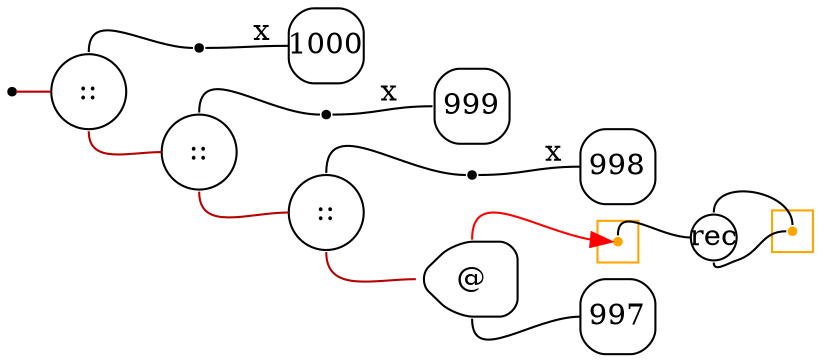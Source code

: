 digraph G {
  rankdir=LR;
  edge[arrowhead=none,arrowtail=none];
  node[fixedsize=true,shape=circle]
  size="12.133333333333333,4.987468750000001";
  labeldistance=0;
  nodesep=.175;
  ranksep=.175;

 nd1[shape=point];
   nd14[label="1000",tooltip="nd14-ConstGraph",style=rounded,orientation=90,shape=square,color="#000000"];
 nd42[label="::",tooltip="nd42-BinOpGraph",style=rounded,color="#000000"];
 nd59[label=" ",tooltip="nd59-ContractGraph",style=rounded,orientation=90,shape=point];
   nd111[label="999",tooltip="nd111-ConstGraph",style=rounded,orientation=90,shape=square,color="#000000"];
 nd84[label="::",tooltip="nd84-BinOpGraph",style=rounded,color="#000000"];
 nd92[label=" ",tooltip="nd92-ContractGraph",style=rounded,orientation=90,shape=point];
   nd156[label="998",tooltip="nd156-ConstGraph",style=rounded,orientation=90,shape=square,color="#000000"];
 nd129[label="::",tooltip="nd129-BinOpGraph",style=rounded,color="#000000"];
 nd130[label="@",tooltip="nd130-AppGraph",style=rounded,orientation=90,shape=house,color="#000000"];
 nd137[label=" ",tooltip="nd137-ContractGraph",style=rounded,orientation=90,shape=point];
   nd201[label="997",tooltip="nd201-ConstGraph",style=rounded,orientation=90,shape=square,color="#000000"];
 subgraph cluster_nd162 {
   graph[style=fill,color="orange"];ndcluster_nd162[tooltip="nd162",orientation=90,shape=point,color="orange"];
 };
 nd203[label="rec",tooltip="nd203-RecurGraph",style=rounded,width=.3,height=.3,color="#000000"];
   subgraph cluster_nd207 {
     graph[style=fill,color="orange"];ndcluster_nd207[tooltip="nd207",orientation=90,shape=point,color="orange"];
   };

  nd42->nd59[tailport=n,headport=w];
  nd1->nd42[label="",tailport=e,headport=w,color="#b70000",arrowhead=none,arrowtail=none];
  nd59->nd14[label="x",tailport=e,headport=w];
  nd84->nd92[tailport=n,headport=w];
  nd42->nd84[label="",tailport=s,headport=w,color="#b70000",arrowhead=none,arrowtail=none];
  nd92->nd111[label="x",tailport=e,headport=w];
  nd130->ndcluster_nd162[tailport=n,headport=w,color=red,arrowhead=normal];
  nd130->nd201[tailport=s,headport=w];
  nd129->nd130[tailport=s,headport=w,color="#b70000",arrowhead=none,arrowtail=none];
  nd129->nd137[tailport=n,headport=w];
  nd84->nd129[label="",tailport=s,headport=w,color="#b70000",arrowhead=none,arrowtail=none];
  nd137->nd156[label="x",tailport=e,headport=w];
  ndcluster_nd162->nd203[tailport=n,headport=w];
  nd203->ndcluster_nd207[dir=back,headport=n,tailport=n];
  nd203->ndcluster_nd207[tailport=s,headport=w];
}